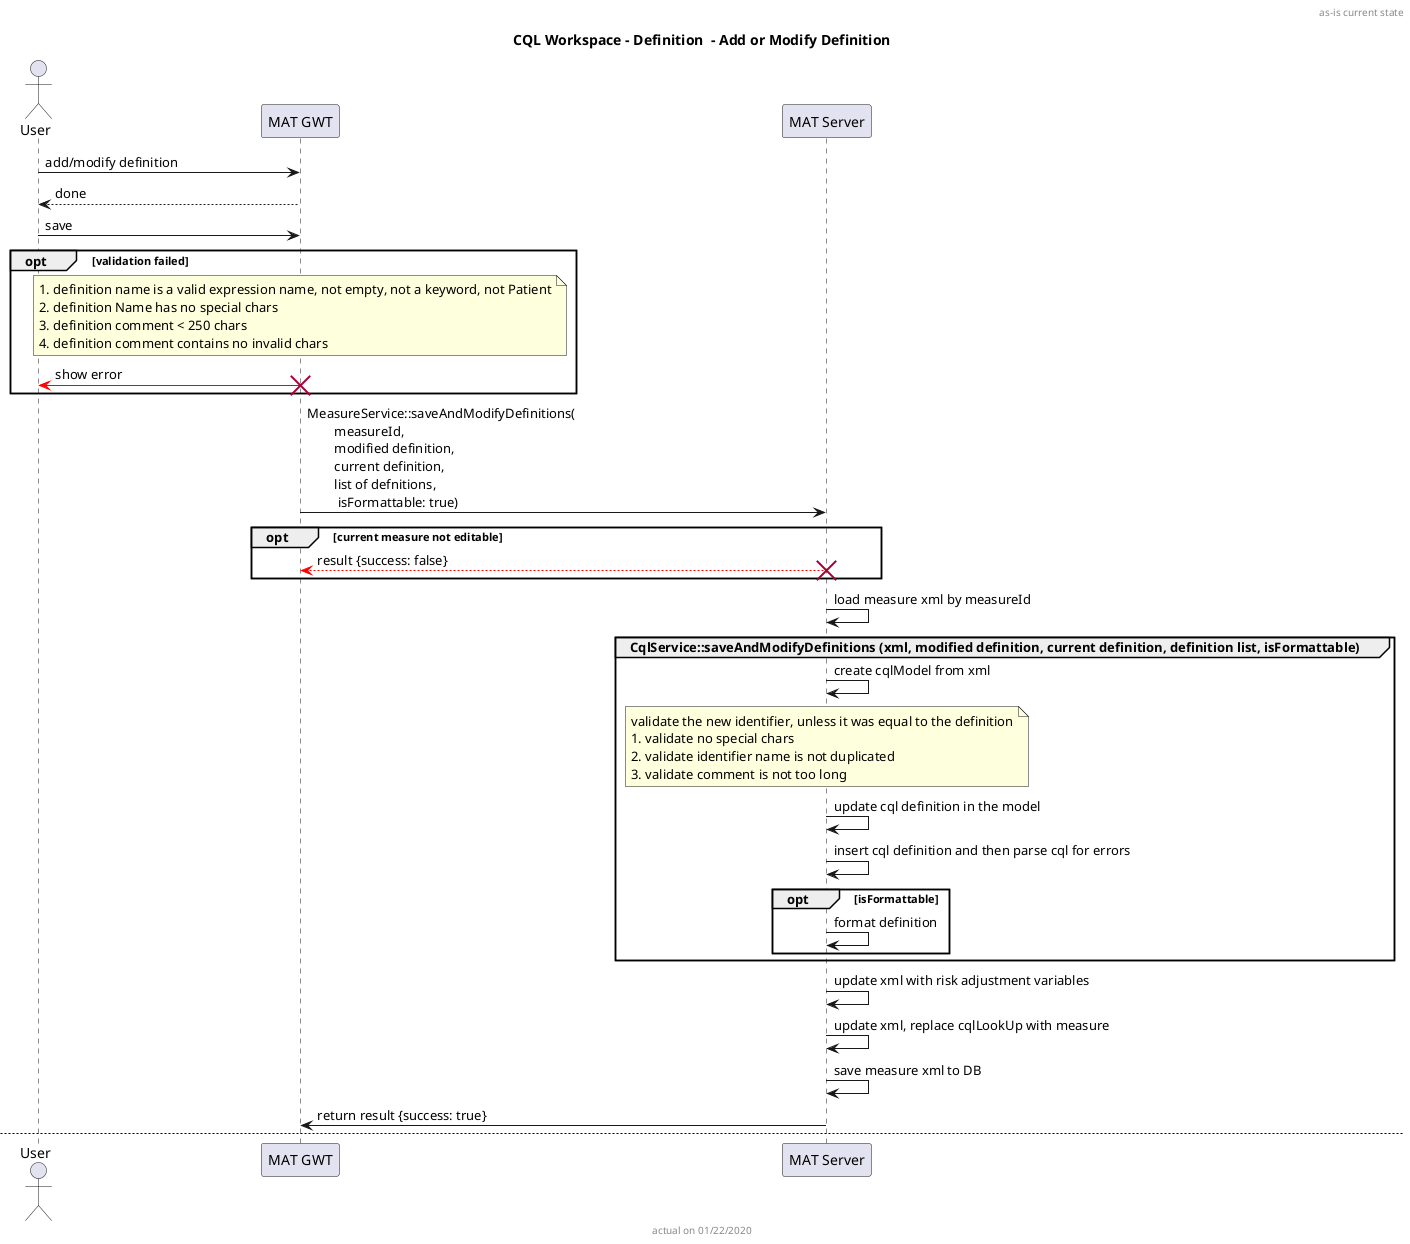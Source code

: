 @startuml
header as-is current state

actor User order 10
participant "MAT GWT" as gwt order 20
participant "MAT Server" as srv order 30

title CQL Workspace - Definition  - Add or Modify Definition
User -> gwt: add/modify definition
gwt --> User: done
User -> gwt: save
opt validation failed
    note over gwt
        #definition name is a valid expression name, not empty, not a keyword, not Patient
        #definition Name has no special chars
        #definition comment < 250 chars
        #definition comment contains no invalid chars
    end note
    gwt -[#red]> User: show error
    destroy gwt
end
gwt -> srv: MeasureService::saveAndModifyDefinitions(\n\tmeasureId, \n\tmodified definition, \n\tcurrent definition, \n\tlist of defnitions,\n\t isFormattable: true)
opt current measure not editable
    srv --[#red]> gwt: result {success: false}
    destroy srv
end
srv -> srv: load measure xml by measureId
group CqlService::saveAndModifyDefinitions (xml, modified definition, current definition, definition list, isFormattable)
    srv -> srv: create cqlModel from xml
    note over srv
        validate the new identifier, unless it was equal to the definition
        # validate no special chars
        # validate identifier name is not duplicated
        # validate comment is not too long
    end note
    srv -> srv: update cql definition in the model
    srv -> srv: insert cql definition and then parse cql for errors
    opt isFormattable
        srv -> srv: format definition
    end
end
srv -> srv: update xml with risk adjustment variables
srv -> srv: update xml, replace cqlLookUp with measure
srv -> srv: save measure xml to DB
srv -> gwt: return result {success: true}

'------------------------------------------------------
newpage CQL Workspace - Definition - Delete Definition
User -> gwt: Delete definition, [confirmation == Yes]
gwt -> srv: MeasureService::deleteDefinition (\n\tmeasureId, \n\tto be modified cql definition)
srv -> srv: MeasureLibraryService::deleteDefinition (\n\tmeasureId, \n\tto be modified cql definition)
alt measure is not editable
    srv --[#red]> gwt:  result = SaveUpdateCQLResult(success = false)
else measure is editable
    srv -> srv: load measure xml by measureId from the DB
    srv -> srv: result = CqlService::deleteDefinition (xml, \n\tto be modified cql definition))
    note over srv
        CqlService::saveCQLCodes does xml processing,
        # parses CQLModel from xml
        # remove definition by id
        # update xml from CQLModel
        # return result : SaveUpdateCQLResult (updated model, updated definition)
    end note
    srv -> srv: update xml value with cqlResult xml returned from CqlService
    srv -> srv: <b><color #RED>update xml populations and groups
    srv -> srv: store xml to the DB MeasurePackageService::saveMeasureXml
    srv --> gwt: result
end
alt result is success
    gwt -> gwt: update the view with cql parameters from result::getCqlModel()::getCqlParameters()
    gwt --> User: show success message
else result is not success
    gwt --[#red]> User: show validation error
else error
    gwt --[#red]> User: Window.alert( error message )
end

footer actual on 01/22/2020

@enduml